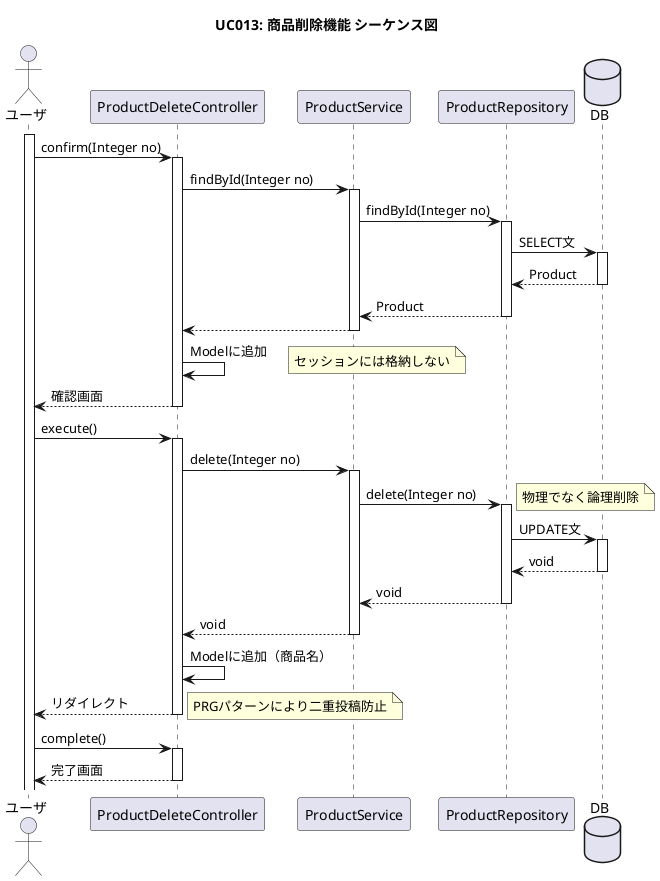 @startuml

title UC013: 商品削除機能 シーケンス図
skinparam shadowing false
'hide footbox

actor ユーザ

activate ユーザ

ユーザ -> ProductDeleteController : confirm(Integer no)
activate ProductDeleteController

ProductDeleteController -> ProductService : findById(Integer no)
activate ProductService

ProductService -> ProductRepository : findById(Integer no)
activate ProductRepository

database DB

ProductRepository -> DB : SELECT文
activate DB

DB --> ProductRepository : Product
deactivate DB

ProductRepository --> ProductService : Product
deactivate ProductRepository

ProductService --> ProductDeleteController
deactivate ProductService

ProductDeleteController -> ProductDeleteController : Modelに追加
note right: セッションには格納しない

ProductDeleteController --> ユーザ : 確認画面
deactivate ProductDeleteController

ユーザ -> ProductDeleteController : execute()
activate ProductDeleteController

ProductDeleteController -> ProductService : delete(Integer no)
activate ProductService

ProductService -> ProductRepository : delete(Integer no)
activate ProductRepository

note right: 物理でなく論理削除
ProductRepository -> DB : UPDATE文
activate DB

DB --> ProductRepository : void
deactivate DB

ProductRepository --> ProductService : void
deactivate ProductRepository

ProductService --> ProductDeleteController : void
deactivate ProductService

ProductDeleteController -> ProductDeleteController : Modelに追加（商品名）

ProductDeleteController --> ユーザ : リダイレクト
deactivate ProductDeleteController
note right: PRGパターンにより二重投稿防止

ユーザ -> ProductDeleteController : complete()
activate ProductDeleteController

ProductDeleteController --> ユーザ : 完了画面
deactivate ProductDeleteController

@enduml
